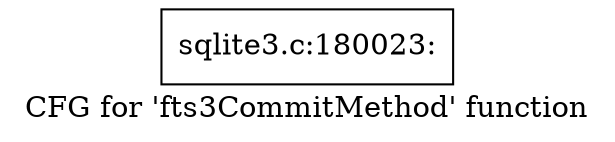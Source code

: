 digraph "CFG for 'fts3CommitMethod' function" {
	label="CFG for 'fts3CommitMethod' function";

	Node0x55c0fb25a610 [shape=record,label="{sqlite3.c:180023:}"];
}

